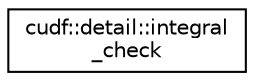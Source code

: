 digraph "Graphical Class Hierarchy"
{
  edge [fontname="Helvetica",fontsize="10",labelfontname="Helvetica",labelfontsize="10"];
  node [fontname="Helvetica",fontsize="10",shape=record];
  rankdir="LR";
  Node0 [label="cudf::detail::integral\l_check",height=0.2,width=0.4,color="black", fillcolor="white", style="filled",URL="$structcudf_1_1detail_1_1integral__check.html"];
}
